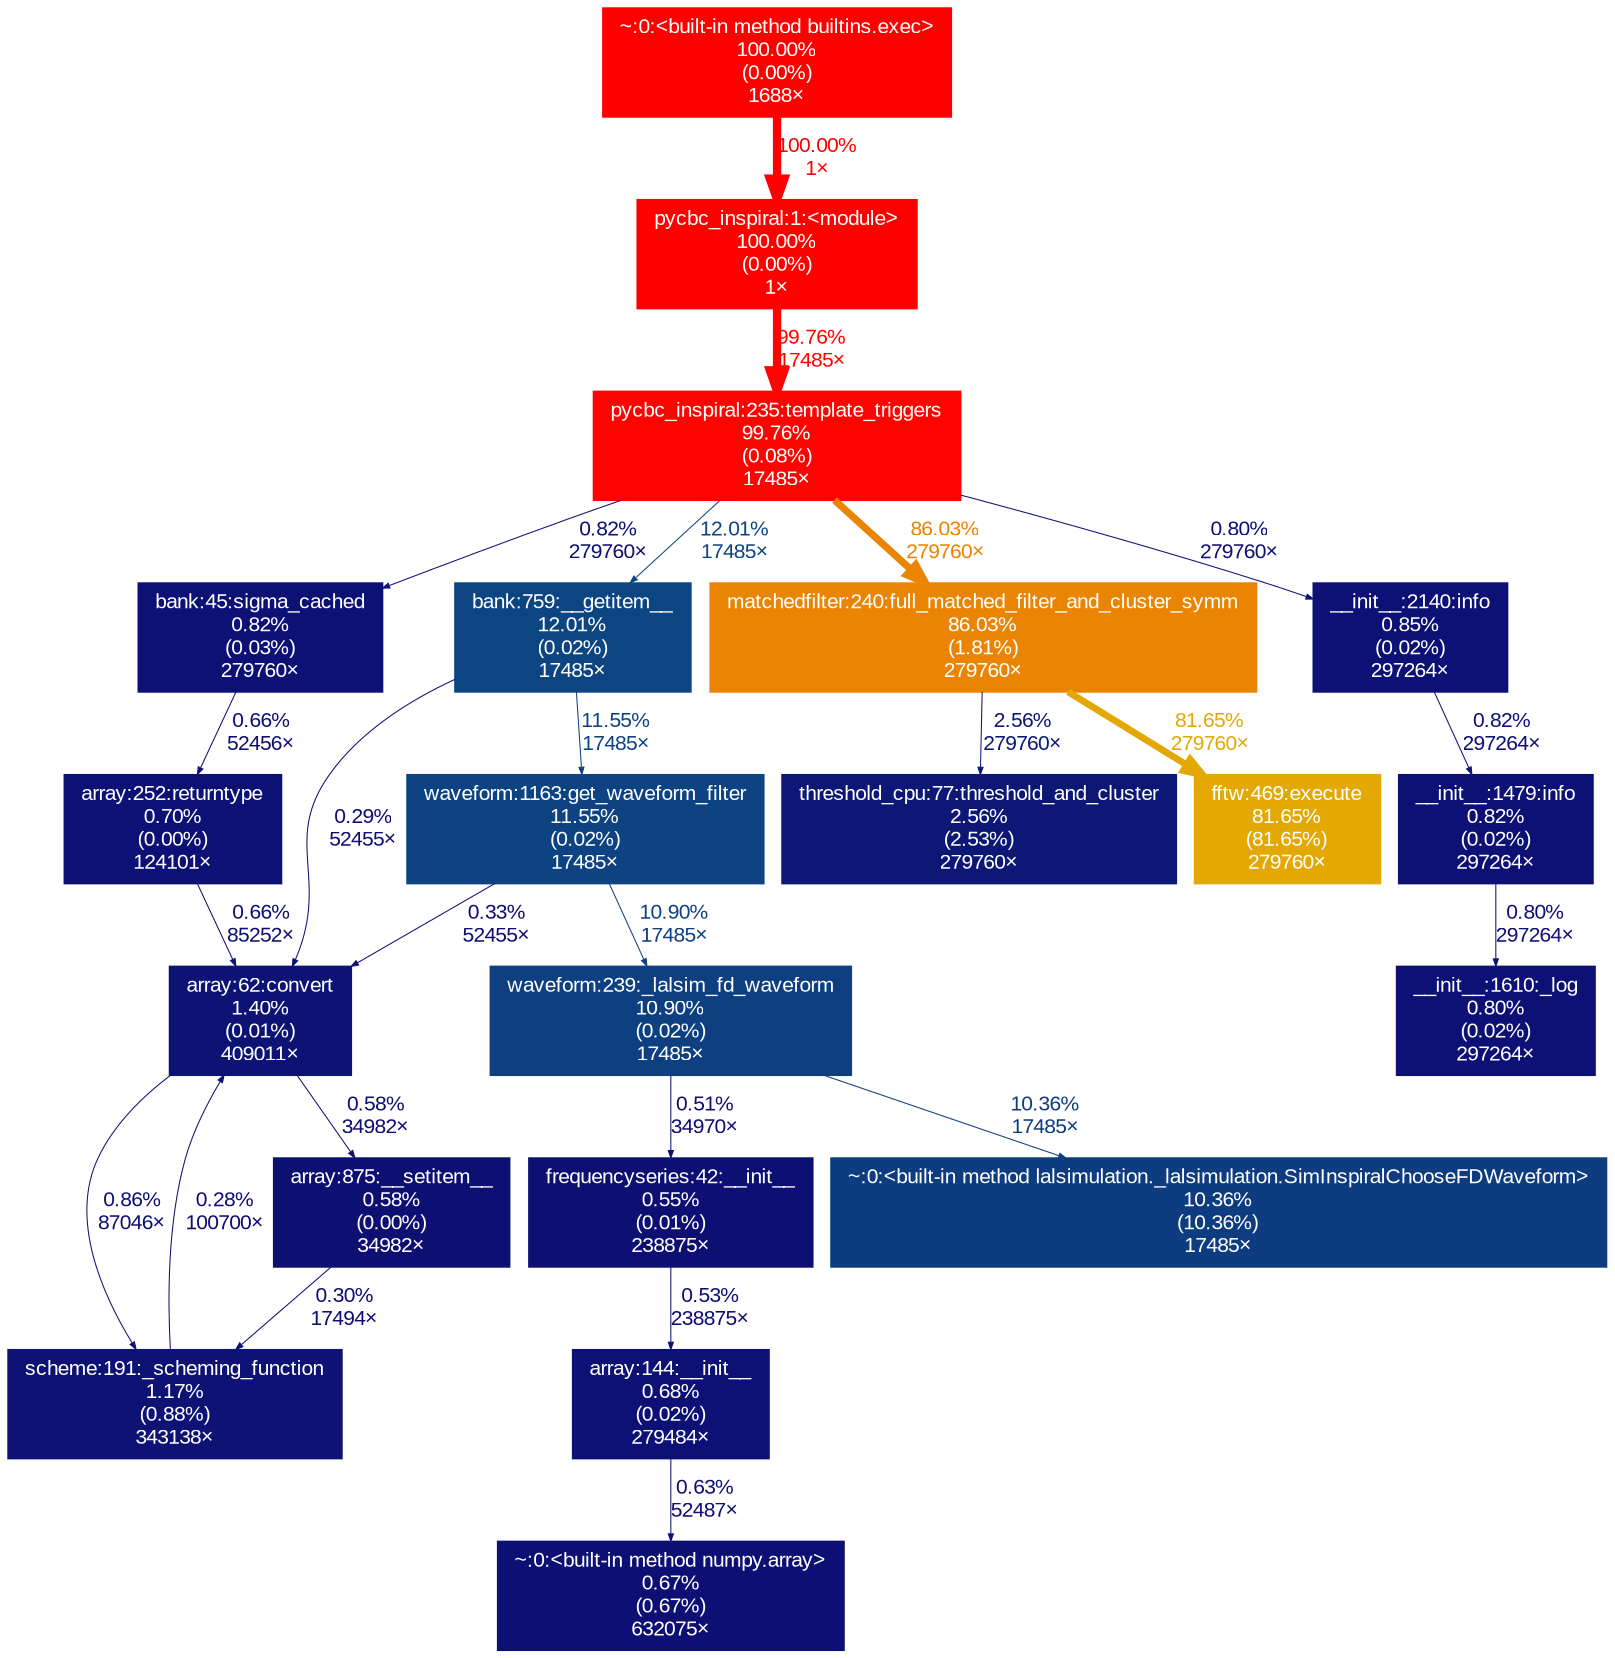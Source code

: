 digraph {
	graph [fontname=Arial, nodesep=0.125, ranksep=0.25];
	node [fontcolor=white, fontname=Arial, height=0, shape=box, style=filled, width=0];
	edge [fontname=Arial];
	371 [color="#ff0000", fontcolor="#ffffff", fontsize="10.00", label="pycbc_inspiral:1:<module>\n100.00%\n(0.00%)\n1×", tooltip="/work/pi_ccapano_umassd_edu/nperla_umassd_edu/envs/pycbc/bin/pycbc_inspiral"];
	371 -> 2565 [arrowsize="1.00", color="#ff0300", fontcolor="#ff0300", fontsize="10.00", label="99.76%\n17485×", labeldistance="3.99", penwidth="3.99"];
	1461 [color="#0d0f74", fontcolor="#ffffff", fontsize="10.00", label="~:0:<built-in method numpy.array>\n0.67%\n(0.67%)\n632075×", tooltip="~"];
	1471 [color="#ff0000", fontcolor="#ffffff", fontsize="10.00", label="~:0:<built-in method builtins.exec>\n100.00%\n(0.00%)\n1688×", tooltip="~"];
	1471 -> 371 [arrowsize="1.00", color="#ff0000", fontcolor="#ff0000", fontsize="10.00", label="100.00%\n1×", labeldistance="4.00", penwidth="4.00"];
	1893 [color="#0d1274", fontcolor="#ffffff", fontsize="10.00", label="scheme:191:_scheming_function\n1.17%\n(0.88%)\n343138×", tooltip="/work/pi_ccapano_umassd_edu/nperla_umassd_edu/envs/pycbc/lib/python3.11/site-packages/pycbc/scheme.py"];
	1893 -> 3610 [arrowsize="0.35", color="#0d0e73", fontcolor="#0d0e73", fontsize="10.00", label="0.28%\n100700×", labeldistance="0.50", penwidth="0.50"];
	2155 [color="#0d1074", fontcolor="#ffffff", fontsize="10.00", label="array:144:__init__\n0.68%\n(0.02%)\n279484×", tooltip="/work/pi_ccapano_umassd_edu/nperla_umassd_edu/envs/pycbc/lib/python3.11/site-packages/pycbc/types/array.py"];
	2155 -> 1461 [arrowsize="0.35", color="#0d0f74", fontcolor="#0d0f74", fontsize="10.00", label="0.63%\n52487×", labeldistance="0.50", penwidth="0.50"];
	2180 [color="#0d1074", fontcolor="#ffffff", fontsize="10.00", label="bank:45:sigma_cached\n0.82%\n(0.03%)\n279760×", tooltip="/work/pi_ccapano_umassd_edu/nperla_umassd_edu/envs/pycbc/lib/python3.11/site-packages/pycbc/waveform/bank.py"];
	2180 -> 7515 [arrowsize="0.35", color="#0d0f74", fontcolor="#0d0f74", fontsize="10.00", label="0.66%\n52456×", labeldistance="0.50", penwidth="0.50"];
	2181 [color="#0d4582", fontcolor="#ffffff", fontsize="10.00", label="bank:759:__getitem__\n12.01%\n(0.02%)\n17485×", tooltip="/work/pi_ccapano_umassd_edu/nperla_umassd_edu/envs/pycbc/lib/python3.11/site-packages/pycbc/waveform/bank.py"];
	2181 -> 2606 [arrowsize="0.35", color="#0d4382", fontcolor="#0d4382", fontsize="10.00", label="11.55%\n17485×", labeldistance="0.50", penwidth="0.50"];
	2181 -> 3610 [arrowsize="0.35", color="#0d0e73", fontcolor="#0d0e73", fontsize="10.00", label="0.29%\n52455×", labeldistance="0.50", penwidth="0.50"];
	2258 [color="#0d0f73", fontcolor="#ffffff", fontsize="10.00", label="array:875:__setitem__\n0.58%\n(0.00%)\n34982×", tooltip="/work/pi_ccapano_umassd_edu/nperla_umassd_edu/envs/pycbc/lib/python3.11/site-packages/pycbc/types/array.py"];
	2258 -> 1893 [arrowsize="0.35", color="#0d0e73", fontcolor="#0d0e73", fontsize="10.00", label="0.30%\n17494×", labeldistance="0.50", penwidth="0.50"];
	2271 [color="#0d0f73", fontcolor="#ffffff", fontsize="10.00", label="frequencyseries:42:__init__\n0.55%\n(0.01%)\n238875×", tooltip="/work/pi_ccapano_umassd_edu/nperla_umassd_edu/envs/pycbc/lib/python3.11/site-packages/pycbc/types/frequencyseries.py"];
	2271 -> 2155 [arrowsize="0.35", color="#0d0f73", fontcolor="#0d0f73", fontsize="10.00", label="0.53%\n238875×", labeldistance="0.50", penwidth="0.50"];
	2565 [color="#ff0300", fontcolor="#ffffff", fontsize="10.00", label="pycbc_inspiral:235:template_triggers\n99.76%\n(0.08%)\n17485×", tooltip="/work/pi_ccapano_umassd_edu/nperla_umassd_edu/envs/pycbc/bin/pycbc_inspiral"];
	2565 -> 2180 [arrowsize="0.35", color="#0d1074", fontcolor="#0d1074", fontsize="10.00", label="0.82%\n279760×", labeldistance="0.50", penwidth="0.50"];
	2565 -> 2181 [arrowsize="0.35", color="#0d4582", fontcolor="#0d4582", fontsize="10.00", label="12.01%\n17485×", labeldistance="0.50", penwidth="0.50"];
	2565 -> 2585 [arrowsize="0.93", color="#ea8403", fontcolor="#ea8403", fontsize="10.00", label="86.03%\n279760×", labeldistance="3.44", penwidth="3.44"];
	2565 -> 2680 [arrowsize="0.35", color="#0d1074", fontcolor="#0d1074", fontsize="10.00", label="0.80%\n279760×", labeldistance="0.50", penwidth="0.50"];
	2585 [color="#ea8403", fontcolor="#ffffff", fontsize="10.00", label="matchedfilter:240:full_matched_filter_and_cluster_symm\n86.03%\n(1.81%)\n279760×", tooltip="/work/pi_ccapano_umassd_edu/nperla_umassd_edu/envs/pycbc/lib/python3.11/site-packages/pycbc/filter/matchedfilter.py"];
	2585 -> 4014 [arrowsize="0.35", color="#0d1876", fontcolor="#0d1876", fontsize="10.00", label="2.56%\n279760×", labeldistance="0.50", penwidth="0.50"];
	2585 -> 7328 [arrowsize="0.90", color="#e3a804", fontcolor="#e3a804", fontsize="10.00", label="81.65%\n279760×", labeldistance="3.27", penwidth="3.27"];
	2606 [color="#0d4382", fontcolor="#ffffff", fontsize="10.00", label="waveform:1163:get_waveform_filter\n11.55%\n(0.02%)\n17485×", tooltip="/work/pi_ccapano_umassd_edu/nperla_umassd_edu/envs/pycbc/lib/python3.11/site-packages/pycbc/waveform/waveform.py"];
	2606 -> 3610 [arrowsize="0.35", color="#0d0e73", fontcolor="#0d0e73", fontsize="10.00", label="0.33%\n52455×", labeldistance="0.50", penwidth="0.50"];
	2606 -> 3632 [arrowsize="0.35", color="#0d3f81", fontcolor="#0d3f81", fontsize="10.00", label="10.90%\n17485×", labeldistance="0.50", penwidth="0.50"];
	2680 [color="#0d1074", fontcolor="#ffffff", fontsize="10.00", label="__init__:2140:info\n0.85%\n(0.02%)\n297264×", tooltip="/work/pi_ccapano_umassd_edu/nperla_umassd_edu/envs/pycbc/lib/python3.11/logging/__init__.py"];
	2680 -> 3522 [arrowsize="0.35", color="#0d1074", fontcolor="#0d1074", fontsize="10.00", label="0.82%\n297264×", labeldistance="0.50", penwidth="0.50"];
	3485 [color="#0d1074", fontcolor="#ffffff", fontsize="10.00", label="__init__:1610:_log\n0.80%\n(0.02%)\n297264×", tooltip="/work/pi_ccapano_umassd_edu/nperla_umassd_edu/envs/pycbc/lib/python3.11/logging/__init__.py"];
	3522 [color="#0d1074", fontcolor="#ffffff", fontsize="10.00", label="__init__:1479:info\n0.82%\n(0.02%)\n297264×", tooltip="/work/pi_ccapano_umassd_edu/nperla_umassd_edu/envs/pycbc/lib/python3.11/logging/__init__.py"];
	3522 -> 3485 [arrowsize="0.35", color="#0d1074", fontcolor="#0d1074", fontsize="10.00", label="0.80%\n297264×", labeldistance="0.50", penwidth="0.50"];
	3610 [color="#0d1375", fontcolor="#ffffff", fontsize="10.00", label="array:62:convert\n1.40%\n(0.01%)\n409011×", tooltip="/work/pi_ccapano_umassd_edu/nperla_umassd_edu/envs/pycbc/lib/python3.11/site-packages/pycbc/types/array.py"];
	3610 -> 1893 [arrowsize="0.35", color="#0d1074", fontcolor="#0d1074", fontsize="10.00", label="0.86%\n87046×", labeldistance="0.50", penwidth="0.50"];
	3610 -> 2258 [arrowsize="0.35", color="#0d0f73", fontcolor="#0d0f73", fontsize="10.00", label="0.58%\n34982×", labeldistance="0.50", penwidth="0.50"];
	3632 [color="#0d3f81", fontcolor="#ffffff", fontsize="10.00", label="waveform:239:_lalsim_fd_waveform\n10.90%\n(0.02%)\n17485×", tooltip="/work/pi_ccapano_umassd_edu/nperla_umassd_edu/envs/pycbc/lib/python3.11/site-packages/pycbc/waveform/waveform.py"];
	3632 -> 2271 [arrowsize="0.35", color="#0d0f73", fontcolor="#0d0f73", fontsize="10.00", label="0.51%\n34970×", labeldistance="0.50", penwidth="0.50"];
	3632 -> 5178 [arrowsize="0.35", color="#0d3c80", fontcolor="#0d3c80", fontsize="10.00", label="10.36%\n17485×", labeldistance="0.50", penwidth="0.50"];
	4014 [color="#0d1876", fontcolor="#ffffff", fontsize="10.00", label="threshold_cpu:77:threshold_and_cluster\n2.56%\n(2.53%)\n279760×", tooltip="/work/pi_ccapano_umassd_edu/nperla_umassd_edu/envs/pycbc/lib/python3.11/site-packages/pycbc/events/threshold_cpu.py"];
	5178 [color="#0d3c80", fontcolor="#ffffff", fontsize="10.00", label="~:0:<built-in method lalsimulation._lalsimulation.SimInspiralChooseFDWaveform>\n10.36%\n(10.36%)\n17485×", tooltip="~"];
	7328 [color="#e3a804", fontcolor="#ffffff", fontsize="10.00", label="fftw:469:execute\n81.65%\n(81.65%)\n279760×", tooltip="/work/pi_ccapano_umassd_edu/nperla_umassd_edu/envs/pycbc/lib/python3.11/site-packages/pycbc/fft/fftw.py"];
	7515 [color="#0d1074", fontcolor="#ffffff", fontsize="10.00", label="array:252:returntype\n0.70%\n(0.00%)\n124101×", tooltip="/work/pi_ccapano_umassd_edu/nperla_umassd_edu/envs/pycbc/lib/python3.11/site-packages/pycbc/types/array.py"];
	7515 -> 3610 [arrowsize="0.35", color="#0d0f74", fontcolor="#0d0f74", fontsize="10.00", label="0.66%\n85252×", labeldistance="0.50", penwidth="0.50"];
}
